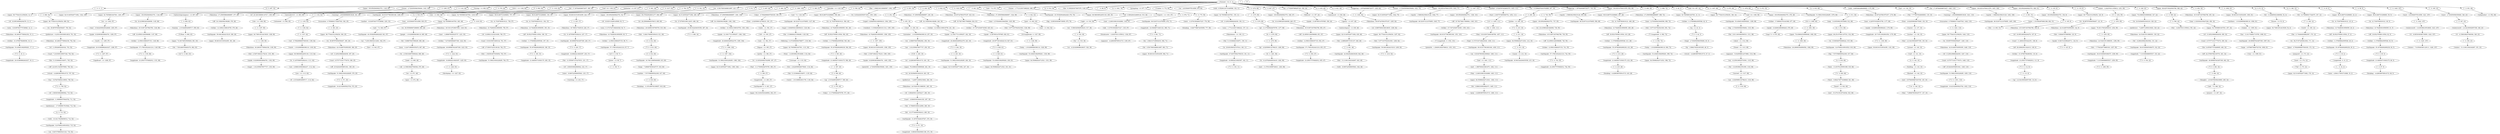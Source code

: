 strict digraph "" {
"('pray', -4.4288398785914715, 1466, 111)";
"('big', -2.7254550566359494, 1310, 98)";
"(',', 0, 11, 1)";
"('today', -1.0102999566398116, 1329, 99)";
"('fukushima', 47.259059864968997, 1381, 104)";
"(',', 0, 1255, 95)";
"('strikes', 11.578098824595546, 563, 40)";
"('quake', 12.106177311859257, 1384, 104)";
"('a', 0, 697, 52)";
"('quake', 13.46790514787685, 358, 24)";
"('";
"('have', 2.0457574905606752, 1454, 111)";
"('japan', 100.85029400823751, 1140, 85)";
"('strikes', 11.578098824595546, 28, 2)";
"('fukushima', 24.532615513888391, 1256, 95)";
"('issues', -2.7254550566359494, 1343, 100)";
"('off', 34.13928394108288, 1382, 104)";
"('of', 1.9454530844960942, 710, 52)";
"('off', 32.495831264596688, 651, 47)";
"('magnitude', 26.484945289522379, 243, 18)";
"('-', 0, 1290, 97)";
"('japan', 82.513455526771892, 247, 18)";
"('japan', 84.550882024712521, 212, 16)";
"('fukushima', 43.762683810956595, 195, 15)";
"(',', 0, 1143, 86)";
"('and', 7.0, 1126, 84)";
"('in', 39.987976594556407, 121, 9)";
"('off', 34.13928394108288, 378, 26)";
"('hits', 1.3925916075393854, 763, 57)";
"('my', -6.2350198525753591, 1315, 98)";
"('strikes', 15.718732549730365, 1350, 101)";
"('magnitude', 23.259377576082912, 744, 55)";
"('pray', -3.2247198959355474, 667, 48)";
"('hits', -7.7764326778865183, 1257, 95)";
"('site', 1.0, 1186, 90)";
"('magnitude', 7.1315390088855537, 1259, 95)";
"('tuesday', -2.515449934959717, 859, 63)";
"('coast', 8.5757731917779374, 1448, 110)";
"('7.3', 0, 271, 19)";
"(',', 0, 1219, 93)";
"('7.3', 0, 1224, 93)";
"('issuing', 1.0, 856, 63)";
"('am', -1.6123599479677737, 259, 19)";
"('hits', -5.4841766065300419, 811, 60)";
"('.', 0, 1443, 110)";
"('quake', 12.106177311859257, 242, 18)";
"('shaken', 1.0, 1095, 81)";
"(',', 0, 225, 17)";
"(',', 0, 1187, 90)";
"('coast', 8.5757731917779374, 368, 25)";
"('japan', 90.663161518534395, 1181, 89)";
"('prepared', 1.0, 173, 12)";
"('7.3', 0, 709, 52)";
"('you', 1.0, 1113, 82)";
"('live', -2.6226599046075849, 1134, 84)";
"('power', 1.0, 99, 7)";
"('3', 0, 1252, 95)";
"('earthquake', 51.569219363228285, 246, 18)";
"('";
"(',', 0, 376, 26)";
"('thoughts', -2.8164799306236983, 465, 32)";
"('japan', 100.85029400823751, 104, 8)";
"('7.3-magnitude', 0, 992, 72)";
"('japan', 92.70058801647501, 1291, 97)";
"('m7.3', 0, 863, 63)";
"('2011', 1.0, 1184, 90)";
"('fukushima', 45.510871837962796, 106, 8)";
"(',', 0, 213, 16)";
"('(', 0, 892, 65)";
"('about', 1.0, 1312, 98)";
"('of', 18.925133260145909, 93, 7)";
"('for', 3.0866100563682473, 1465, 111)";
"('near', 3.2745449433640506, 1325, 99)";
"('!', 0, 1103, 82)";
"('earthquake', 40.353829044842428, 974, 70)";
"('around', 1.0, 140, 10)";
"('magnitude', 29.710513002961854, 1179, 89)";
"('for', 17.397940008672037, 360, 25)";
"('nuclear', 1.0, 138, 10)";
"('japan', 96.775441012356254, 120, 9)";
"('and', 4.0, 1199, 91)";
"('is', -6.1835200693762999, 397, 27)";
"('potential', 1.0, 937, 67)";
"('7.3', 0, 488, 34)";
"('meteorological', 1.0, 638, 46)";
"('quake', 8.0209938038064781, 1400, 105)";
"(';', 0, 911, 66)";
"('7.3', 0, 229, 17)";
"('japan', 90.663161518534395, 224, 17)";
"('off', 30.852378588110504, 410, 28)";
"('earthquake', 51.569219363228285, 1450, 110)";
"('magnitude', 21.646593719363175, 200, 15)";
"('in', 43.419983281826006, 1145, 86)";
"('.', 0, 661, 48)";
"('building', 1.0, 143, 10)";
"('nhk', -3.3378150046037227, 1163, 87)";
"('off', 25.922020558651941, 369, 25)";
"('near', 3.2745449433640506, 990, 72)";
"('5";
"('magnitude', 28.097729146242116, 827, 61)";
"('tsunami', 112, 0, -1)";
"('7.3', 0, 112, 8)";
"('has', -3.1411764801710795, 1096, 81)";
"('earthquake', 66.523073121076095, 979, 71)";
"('coverage', 1.0, 1133, 84)";
"('sight', 1.0, 516, 36)";
"('tokyo', -3.1175099262876795, 571, 40)";
"('...', 0, 32, 2)";
"('earthquake', 55.307682802690238, 198, 15)";
"('japan', 78.438602530890648, 327, 22)";
"('of', 13.265239868262638, 458, 32)";
"('strikes', 14.338521308018759, 241, 18)";
"('.', 0, 1217, 93)";
"('there', -9.8822738774308849, 921, 66)";
"('watch', -1.913389943631755, 1136, 84)";
"(';', 0, 756, 57)";
"('by', -3.9862745201853365, 46, 3)";
"(',', 0, 736, 55)";
"('fukushima', 43.762683810956595, 61, 5)";
"('to', -2.5381049070569244, 668, 48)";
"('7.3', 0, 30, 2)";
"('area', -0.81697003775729948, 14, 1)";
"('earthquake', 60.915377961883166, 1200, 91)";
"('just', -15.270130125744544, 923, 66)";
"('in', 31.407959876382414, 1111, 82)";
"('retweeted', 1.0, 894, 65)";
"('fukushima', 38.518119729937993, 1220, 93)";
"('for', 14.795880017344075, 167, 12)";
"('struck', -4.4288398785914715, 47, 3)";
"('breaking', -11.051499783199057, 819, 60)";
"('sparks', 1.5686362358410126, 955, 69)";
"(',', 0, 192, 15)";
"('an', -9.8473798005431323, 716, 52)";
"('earthquake', 60.915377961883166, 1351, 101)";
"('japan', 100.85029400823751, 648, 47)";
"('7.3', 0, 1386, 104)";
"('quake', 8.0209938038064781, 1294, 97)";
"('off', 30.852378588110504, 562, 40)";
"('in', 36.555969907286809, 664, 48)";
"('an', -7.4391398352312841, 942, 67)";
"('off', 32.495831264596688, 740, 55)";
"('japan', 98.812867510296883, 407, 28)";
"(\"'s\", 0, 920, 66)";
"('and', 0.0, 1308, 98)";
"('hits', 3.68484767889586, 123, 9)";
"(\"'the\", 0, 175, 12)";
"('earthquake', 66.523073121076095, 1405, 106)";
"('.', 0, 363, 25)";
"('now', -4.633940075514599, 939, 67)";
"('been', -13.453781259591089, 919, 66)";
"('in', 39.987976594556407, 365, 25)";
"('fukushima', 49.007247891975197, 1205, 92)";
"('no', -5.5881825849539233, 517, 36)";
"('namie', 1.0, 214, 16)";
"('on', -0.59176003468814997, 223, 17)";
"('japan', 92.70058801647501, 663, 48)";
"(',', 0, 91, 7)";
"('they', 0.61439372640168788, 1457, 111)";
"('japan', 66.214043543246902, 402, 27)";
"('fukushima', 40.266307756944194, 702, 52)";
"('(', 0, 570, 40)";
"('in', 27.975953189112815, 486, 34)";
"('japan', 68.251470041187531, 914, 66)";
"('november', -1.0102999566398116, 257, 19)";
"('with', -10.341176258056514, 714, 52)";
"('.', 0, 807, 60)";
"('";
"('bbc', 1.0, 693, 51)";
"('am', -4.0205999132796233, 1318, 98)";
"(',', 0, 518, 36)";
"('";
"('announced', 1.0, 636, 46)";
"('.', 0, 484, 34)";
"('coast', 8.5757731917779374, 459, 32)";
"('fukushmina', 1.0, 158, 11)";
"('-', 0, 1380, 104)";
"('powerful', -2.7254550566359494, 1401, 105)";
"('with', -8.0067225069055841, 644, 46)";
"('do', 0, 1456, 111)";
"('news', -3.3378150046037227, 776, 58)";
"('strikes', 11.578098824595546, 42, 3)";
"('strikes', 12.958310066307153, 1148, 86)";
"('-', 0, 464, 32)";
"('of', 13.265239868262638, 156, 11)";
"('fukushima', 24.532615513888391, 265, 19)";
"('earthquake', 59.04614624215219, 380, 26)";
"('.', 0, 389, 27)";
"('the', 5.133368463192971, 705, 52)";
"('japan', 94.738014514415639, 54, 4)";
"('strikes', 12.958310066307153, 652, 47)";
"('magnitude', 32.936080716401321, 980, 71)";
"('possible', 1.0, 1125, 84)";
"('strikes', 12.958310066307153, 96, 7)";
"('magnitude', 21.646593719363175, 66, 5)";
"('near', -0.54242509439324849, 1293, 97)";
"('.', 0, 255, 19)";
"('";
"('7.3', 0, 1297, 97)";
"('fukushima', 43.762683810956595, 409, 28)";
"('7.3', 0, 463, 32)";
"('that', -3.1175099262876795, 398, 27)";
"('";
"('reuters', -5.1110613302342607, 351, 23)";
"('";
"('large', -3.6796975660752738, 1098, 81)";
"('mag-7.3', 0, 679, 49)";
"('the', 3.8111491684590533, 1311, 98)";
"('near', 2.3203024339247262, 456, 32)";
"('!', 0, 1106, 82)";
"(',', 0, 558, 40)";
"('flee', 1.0969100130080567, 1392, 105)";
"(')', 0, 568, 40)";
"('magnitude', 20.033809862643437, 1296, 97)";
"('earthquake', 49.699987643497309, 228, 17)";
"('japan', 92.70058801647501, 457, 32)";
"('in', 41.70397993819121, 60, 5)";
"(',', 0, 1083, 80)";
"('a', 0, 918, 66)";
"('the', 5.133368463192971, 1135, 84)";
"('earthquake', 53.438451082959261, 17, 1)";
"('&', 0, 913, 66)";
"('fukushima', 42.014495783950395, 1446, 110)";
"('finished', 1.0, 144, 10)";
"('earthquake', 44.09229248430438, 642, 46)";
"('earthquake', 49.699987643497309, 462, 32)";
"('at', 0.98970004336018835, 1206, 92)";
"('quake', 9.3827216398240711, 124, 9)";
"('japan', 74.363749535009404, 861, 63)";
"('earthquake', 51.569219363228285, 1079, 80)";
"('earthquake', 36.615365605380475, 332, 22)";
"('for', -3.418539921951659, 1316, 98)";
"('we', 1.0, 671, 48)";
"(')', 0, 812, 60)";
"('reutersworld', -2.2144199392957358, 348, 23)";
"('earthquake', 57.176914522421214, 653, 47)";
"(';', 0, 1276, 96)";
"(';', 0, 253, 19)";
"('-', 0, 238, 18)";
"('amp', -3.4185399219516608, 912, 66)";
"('tokyo', -0.70926996097583039, 390, 27)";
"('-', 0, 822, 61)";
"('strikes', 10.19788758288394, 110, 8)";
"('magnitude', 21.646593719363175, 414, 28)";
"('in', 24.543946501843216, 328, 22)";
"('place', -0.70926996097583039, 172, 12)";
"('japan', 98.812867510296883, 59, 5)";
"('japan', 82.513455526771892, 1022, 75)";
"('strikes', 15.718732549730365, 825, 61)";
"('and', -7.0, 466, 32)";
"('independent', 1.0, 952, 68)";
"('japan', 96.775441012356254, 12, 1)";
"('they', -7.4966676038325737, 147, 10)";
"('hit', -7.5814600780483374, 862, 63)";
"(',', 0, 1323, 99)";
"('prefecture', -7.2285712565219402, 264, 19)";
"('japanese', -5.6329598612473966, 1314, 98)";
"('off', 35.782736617569064, 824, 61)";
"('major', 0.49485002168009418, 1128, 84)";
"('japan', 100.85029400823751, 676, 49)";
"('bigaan', 1.0, 395, 27)";
"('earthquake', 34.746133885649499, 815, 60)";
"('of', 16.095186564204276, 107, 8)";
"('.', 0, 211, 16)";
"('magnitude', 11.969890579044762, 711, 52)";
"('of', 20.340106608116727, 1185, 90)";
"('7.3', 0, 1260, 95)";
"('magnitude', 26.484945289522379, 1385, 104)";
"('sparks', 1.5686362358410126, 1044, 77)";
"('they', -2.2483338019162868, 1463, 111)";
"('``', 0, 841, 62)";
"('ap', -2.2144199392957358, 114, 8)";
"('in', 39.987976594556407, 1445, 110)";
"('earthquake', 51.569219363228285, 370, 25)";
"('5";
"('in', 29.691956532747614, 160, 11)";
"('&', 0, 1281, 96)";
"('breaking', -4.4288398785914715, 68, 5)";
"('first', 1.0, 943, 67)";
"('quake', 8.0209938038064781, 1192, 90)";
"('japan', 92.70058801647501, 1218, 93)";
"('m7.3', 0, 98, 7)";
"('and', -7.0, 973, 70)";
"('big', -6.0653038396735859, 975, 70)";
"('from', -1.4185399219516608, 1132, 84)";
"('off', 34.13928394108288, 240, 18)";
"('strikes', 10.19788758288394, 16, 1)";
"('fukushima', 40.266307756944194, 1190, 90)";
"('coast', 11.260618553422351, 108, 8)";
"('7.3', 0, 565, 40)";
"('-', 0, 208, 16)";
"('7.3', 0, 44, 3)";
"('japan', 100.85029400823751, 737, 55)";
"('ap', -2.515449934959717, 569, 40)";
"('off', 25.922020558651941, 1449, 110)";
"('fukushima', 43.762683810956595, 95, 7)";
"('magnitude', 20.033809862643437, 19, 1)";
"('!', 0, 1104, 82)";
"('so', -4.3216299089436037, 520, 36)";
"('magnitude', 18.421026005923704, 372, 25)";
"('just', -11.076310099728431, 1283, 96)";
"('";
"('7.3', 0, 1150, 86)";
"('japan', 84.550882024712521, 996, 72)";
"('issues', -1.7712125471966242, 498, 35)";
"('the', 5.133368463192971, 159, 11)";
"('earth', 1.0, 1295, 97)";
"('7.3', 0, 371, 25)";
"('quake', 14.829632983894443, 1178, 89)";
"('off', 22.635115205679565, 706, 52)";
"('a', 0, 514, 36)";
"('japan', 90.663161518534395, 1093, 81)";
"('new', 1.0, 844, 62)";
"('only', 1.0, 394, 27)";
"('the', 9.1000263473947278, 1160, 87)";
"('atm', 1.0, 662, 48)";
"('a', 0, 713, 52)";
"('japan', 82.513455526771892, 485, 34)";
"('6.9-magnitude', 0, 1327, 99)";
"('``', 0, 88, 6)";
"('strikes', 14.338521308018759, 1383, 104)";
"('japan', 90.663161518534395, 984, 71)";
"('earthquake', 53.438451082959261, 1309, 98)";
"('now', -2.2483338019162868, 1162, 87)";
"('area', 0.13727247168202528, 94, 7)";
"('japan', 82.513455526771892, 176, 12)";
"('.', 0, 1253, 95)";
"('japan', 80.476029028831277, 808, 60)";
"('7.3', 0, 244, 18)";
"('large', -2.7254550566359494, 45, 3)";
"('7.3', 0, 743, 55)";
"('sparks', 1.5686362358410126, 1404, 106)";
"('-', 0, 691, 51)";
"('fukushima', 42.014495783950395, 122, 9)";
"('7.3', 0, 65, 5)";
"('pretty', 1.0, 396, 27)";
"('this', -5.1110613302342607, 643, 46)";
"('in', 43.419983281826006, 738, 55)";
"('near', 4.2287874528033758, 1177, 89)";
"('``', 0, 1275, 96)";
"(';', 0, 1081, 80)";
"('hits', 5.9771037502523363, 1208, 92)";
"('";
"('fukushima', 43.762683810956595, 759, 57)";
"('a', 0, 1041, 76)";
"('prompting', 1.0, 977, 71)";
"('earthquake', 59.04614624215219, 1209, 92)";
"('3-meter', 0, 774, 58)";
"('hits', 2.5387196432176218, 1191, 90)";
"('of', 11.85026652029182, 703, 52)";
"('following', 0.10720996964786877, 1130, 84)";
"('strikes', 7.4374650994607308, 1222, 93)";
"('strikes', 14.338521308018759, 379, 26)";
"('broadcaster', -3.202576311355612, 1164, 87)";
"('no', -4.633940075514599, 879, 64)";
"('earthquake', 51.569219363228285, 764, 57)";
"('with', 0.55294124731449568, 154, 11)";
"('fukushima', 26.280803540894592, 1084, 80)";
"('warnings', 2.9030899869919438, 361, 25)";
"('22nd', 1.0, 256, 19)";
"('the', 6.4555877579268905, 460, 32)";
"('for', 13.494850021680094, 52, 4)";
"('miles', 1.0, 392, 27)";
"(';', 0, 1274, 96)";
"('hope', 0.13727247168202528, 1458, 111)";
"(',', 0, 647, 47)";
"('from', -2.6226599046075849, 136, 10)";
"('more', -2.7254550566359494, 346, 23)";
"('fukushima', 24.532615513888391, 330, 22)";
"('7.3', 0, 828, 61)";
"('eq', 1.0, 43, 3)";
"('!', 0, 590, 42)";
"('7.3', 0, 334, 22)";
"('far', 1.0, 519, 36)";
"('!', 0, 1107, 82)";
"('by', 2.7745097999287163, 356, 24)";
"('for', 5.688670047696208, 666, 48)";
"('fukushima', 43.762683810956595, 26, 2)";
"('preliminary', -3.719569917615642, 712, 52)";
"('in', 31.407959876382414, 227, 17)";
"('hits', 5.9771037502523363, 991, 72)";
"('in', 41.70397993819121, 194, 15)";
"('";
"('a', 0, 635, 46)";
"('more', -4.633940075514599, 1421, 107)";
"('a', 0, 621, 44)";
"('fukushima', 49.007247891975197, 823, 61)";
"('significant', 1.0, 1298, 97)";
"('(', 0, 814, 60)";
"('japanese', -4.4288398785914715, 1165, 87)";
"('earthquake7.3', 0, 401, 27)";
"('triggering', 1.3979400086720377, 1203, 92)";
"('earthquake', 55.307682802690238, 64, 5)";
"('issues', -2.7254550566359494, 1021, 75)";
"('6.9', 0, 1080, 80)";
"('japan', 104.92514700411876, 1043, 77)";
"('japan', 96.775441012356254, 699, 52)";
"('japan', 90.663161518534395, 381, 26)";
"('japan', 96.775441012356254, 1444, 110)";
"('prefecture', -0.22521000306914818, 701, 52)";
"('earthquake', 57.176914522421214, 742, 55)";
"(',', 0, 1347, 101)";
"('braces', 1.0, 53, 4)";
"('hit', -8.2804300823843562, 331, 22)";
"('another', 2.5228787452803374, 1453, 111)";
"('of', 3.3604264324669124, 515, 36)";
"('no', -0.33984878303763688, 207, 16)";
"('triggering', 1.3979400086720377, 735, 55)";
"('area', -1.7712125471966242, 157, 11)";
"('japan', 82.513455526771892, 1389, 104)";
"('";
"('in', 39.987976594556407, 700, 52)";
"('in', 15.963929783669222, 915, 66)";
"('breaking', -3.8267798872635099, 777, 58)";
"('fukushima', 47.259059864968997, 1324, 99)";
"('earthquake', 66.523073121076095, 1127, 84)";
"('magnitude', 21.646593719363175, 566, 40)";
"('off', 30.852378588110504, 27, 2)";
"('in', 41.70397993819121, 758, 57)";
"('earthquake', 66.523073121076095, 956, 69)";
"('followed', 1.0, 357, 24)";
"('quake', 14.829632983894443, 678, 49)";
"('160', 1.0, 393, 27)";
"('japan', 90.663161518534395, 1398, 105)";
"('";
"('fukushima', 28.028991567900793, 810, 60)";
"('hit', -10.377340095392412, 269, 19)";
"('on', -2.6886700476962062, 258, 19)";
"('in', 26.259949845478015, 809, 60)";
"('another', -0.81697003775729948, 1201, 91)";
"('off', 27.565473235138128, 762, 57)";
"('are', -4.0866100563682437, 1112, 82)";
"('by', 1.0843137199002033, 982, 71)";
"('prayers', 1.0, 467, 32)";
"('7.3-magnitude', 0, 1352, 101)";
"('off', 35.782736617569064, 1349, 101)";
"('7.3', 0, 125, 9)";
"('friend', 1.0, 1313, 98)";
"('japan', 92.70058801647501, 155, 11)";
"('prefecture', -7.2285712565219402, 329, 22)";
"('";
"('earthquake', 57.176914522421214, 1149, 86)";
"('in', 41.70397993819121, 25, 2)";
"('earthquake', 57.176914522421214, 97, 7)";
"('japan', 104.92514700411876, 954, 69)";
"('fukushima', 40.266307756944194, 15, 1)";
"('if', -2.515449934959717, 1114, 82)";
"('rt', -4.1568188207949364, 349, 23)";
"('earthquake', 45.961524204035356, 487, 34)";
"('worried', 1.0, 1317, 98)";
"('magnitude', 23.259377576082912, 655, 47)";
"('just', -8.9794000867203749, 145, 10)";
"('hits', 2.5387196432176218, 1399, 105)";
"('powerful', -1.2940912924769616, 1353, 101)";
"('magnitude', 23.259377576082912, 111, 8)";
"('in', 38.271973250921604, 171, 12)";
"('the', 11.744464936862567, 170, 12)";
"('.', 0, 100, 7)";
"('7.3', 0, 813, 60)";
"(',', 0, 406, 28)";
"(',', 0, 641, 46)";
"('had', 1.0, 1461, 111)";
"(\"'ve\", 0, 146, 10)";
"('off', 30.852378588110504, 196, 15)";
"('watching', 1.0, 234, 17)";
"('fukushima', 42.014495783950395, 366, 25)";
"('off', 29.208925911624313, 109, 8)";
"('.magnitude', 0, 31, 2)";
"('post', 1.0, 843, 62)";
"('off', 30.852378588110504, 62, 5)";
"('wall', 1.0, 141, 10)";
"('that', -2.2144199392957358, 139, 10)";
"('just', -1.9897000433601875, 1462, 111)";
"(\"'\", 0, 168, 12)";
"(',', 0, 1397, 105)";
"('!', 0, 1105, 82)";
"('residents', 0.19382002601611314, 1395, 105)";
"('7.3', 0, 163, 11)";
"('struck', -4.4288398785914715, 707, 52)";
"(',', 0, 988, 72)";
"('rt', -6.0653038396735859, 1424, 107)";
"('this', -3.202576311355612, 591, 42)";
"('heard', 1.0, 922, 66)";
"('earthquake', 60.915377961883166, 1459, 111)";
"('reutersworld', -3.4185399219516608, 1423, 107)";
"('earthquake', 53.438451082959261, 995, 72)";
"('all', -4.1568188207949364, 670, 48)";
"('reports', 1.0, 1161, 87)";
"('of', 13.265239868262638, 1447, 110)";
"('guys', 1.0, 672, 48)";
"('.', 0, 40, 3)";
"('coast', -4.8484536164441252, 267, 19)";
"('of', 16.095186564204276, 13, 1)";
"('fukushima', 43.762683810956595, 1396, 105)";
"('and', -7.0, 940, 67)";
"('magnitude', 16.80824214920397, 162, 11)";
"('7.3', 0, 210, 16)";
"('need', 1.0, 669, 48)";
"('fukushima', 47.259059864968997, 239, 18)";
"('urged', 0.49485002168009418, 1394, 105)";
"('fukushima', 47.259059864968997, 377, 26)";
"('a', 0, 938, 67)";
"(',', 0, 1189, 90)";
"('earthquake', 55.307682802690238, 564, 40)";
"('and', 5.0, 187, 14)";
"('a', 0, 1307, 98)";
"('magnitutde', 1.0, 400, 27)";
"('7.3', 0, 1210, 92)";
"('fukushima', 45.510871837962796, 1146, 86)";
"('magnitude', 16.80824214920397, 230, 17)";
"('.', 0, 399, 27)";
"(';', 0, 675, 49)";
"('";
"('7.3', 0, 18, 1)";
"(';', 0, 1078, 80)";
"('japan', 100.85029400823751, 1144, 86)";
"('fukushima', 43.762683810956595, 561, 40)";
"('japan', 96.775441012356254, 364, 25)";
"('";
"('a', 0, 472, 33)";
"('today', -1.0102999566398116, 994, 72)";
"('in', 41.70397993819121, 560, 40)";
"('--', 0, 567, 40)";
"('7.3', 0, 1451, 110)";
"('strikes', 11.578098824595546, 197, 15)";
"('watch', -1.0102999566398116, 1109, 82)";
"('developing', 1.0, 1227, 93)";
"('japan', 96.775441012356254, 188, 14)";
"('the', -6.7666051894122994, 268, 19)";
"('fukushima', 45.510871837962796, 455, 32)";
"('strikes', 12.958310066307153, 741, 55)";
"('northern', -1.0102999566398116, 1094, 81)";
"('evacuation', 0.79588001734407543, 1442, 110)";
"('breaking', -4.4288398785914715, 416, 28)";
"('a', 0, 910, 66)";
"('news', -8.0067225069055841, 233, 17)";
"(',', 0, 1204, 92)";
"(';', 0, 589, 42)";
"('very', 1.0, 1099, 81)";
"('earthquake', 31.007670446187547, 270, 19)";
"('reuters', -7.0195463491129111, 1426, 107)";
"('a', 0, 142, 10)";
"('japan', 98.812867510296883, 757, 57)";
"('coast', 7.2333505109557326, 704, 52)";
"('&', 0, 1278, 96)";
"(',', 0, 978, 71)";
"('people', -1.0102999566398116, 665, 48)";
"('out', -0.70926996097583039, 1108, 82)";
"('gt', -3.1175099262876795, 1277, 96)";
"('of', 13.265239868262638, 367, 25)";
"('with', 3.6655462488490693, 1175, 89)";
"('";
"('earthquake', 49.699987643497309, 1223, 93)";
"('gt', -4.0205999132796233, 1280, 96)";
"('most', 1.0, 174, 12)";
"('another', -7.9737888585522363, 817, 60)";
"('japan', 86.588308522653136, 1110, 82)";
"('quake', 13.46790514787685, 826, 61)";
"('japan', 76.401176032950019, 1254, 95)";
"('last', 1.0, 134, 10)";
"('magnitude', 0.68040358200661188, 272, 19)";
"('major', -1.6123599479677737, 1193, 90)";
"('large', -7.4966676038325737, 816, 60)";
"(',', 0, 858, 63)";
"('warnings', 2.9030899869919438, 1441, 110)";
"('coast', 9.918195872600144, 761, 57)";
"('of', 14.680213216233456, 760, 57)";
"('earthquake', 55.307682802690238, 412, 28)";
"('near', -1.4966676038325737, 1221, 93)";
"('for', 17.397940008672037, 1440, 110)";
"('japan', 104.92514700411876, 1403, 106)";
"('off', 24.278567882165753, 461, 32)";
"('hits', 5.9771037502523363, 1326, 99)";
"('japan', 100.85029400823751, 690, 51)";
"('has', -5.6764706002138503, 708, 52)";
"('newstalk1010', 1.0, 893, 65)";
"('";
"('earthquake', 45.961524204035356, 215, 16)";
"('japan', 100.85029400823751, 92, 7)";
"('magnitude', 7.1315390088855537, 333, 22)";
"('the', -0.15550871574270531, 231, 17)";
"('of', -0.88449361144554217, 266, 19)";
"('japan', 98.812867510296883, 193, 15)";
"('7.3', 0, 413, 28)";
"('japan', 82.513455526771892, 1344, 100)";
"('japan', 78.438602530890648, 1082, 80)";
"(\"n't\", 0, 1455, 111)";
"('earthquake', 40.353829044842428, 941, 67)";
"(';', 0, 103, 8)";
"('japan', 98.812867510296883, 559, 40)";
"('.', 0, 119, 9)";
"('japan', 78.438602530890648, 262, 19)";
"('japan', 86.588308522653136, 499, 35)";
"('";
"('i', 0, 1319, 98)";
"('meteorologicalagency', 1.0, 857, 63)";
"('in', 14.247926440034419, 1282, 96)";
"('magnitude', 23.259377576082912, 1151, 86)";
"('earthquake', 66.523073121076095, 1045, 77)";
"('earthquake', 53.438451082959261, 1330, 99)";
"('hit', -0.59176003468814997, 983, 71)";
"('japan', 92.70058801647501, 41, 3)";
"('meter', -3.202576311355612, 1251, 95)";
"('japan', 100.85029400823751, 1348, 101)";
"(';', 0, 1279, 96)";
"('strikes', 17.098943791441968, 677, 49)";
"('in', 41.70397993819121, 408, 28)";
"('in', 43.419983281826006, 649, 47)";
"('.', 0, 326, 22)";
"('7.3', 0, 981, 71)";
"('earthquake', 36.615365605380475, 1258, 95)";
"('to', 6.8344292593671003, 1393, 105)";
"('earthquake', 32.876902165918523, 715, 52)";
"('the', 2.4889298737251337, 640, 46)";
"('the', 13.066684231596486, 1129, 84)";
"('world', 1.0, 169, 12)";
"('in', 24.543946501843216, 263, 19)";
"('agency', 1.0, 637, 46)";
"('japan', 88.625735020593766, 588, 42)";
"('japan', 82.513455526771892, 639, 46)";
"('ne', 1.0, 1292, 97)";
"('earthquake', 47.830755923766333, 161, 11)";
"('earthquake', 53.438451082959261, 830, 61)";
"('strikes', 11.578098824595546, 63, 5)";
"('magnitude', 16.80824214920397, 1225, 93)";
"('earthquake', 49.699987643497309, 1097, 81)";
"(';', 0, 254, 19)";
"('japan', 92.70058801647501, 1131, 84)";
"('fukushima', 47.259059864968997, 989, 72)";
"('japan', 96.775441012356254, 1207, 92)";
"('.', 0, 454, 32)";
"('7.3', 0, 199, 15)";
"('japan', 98.812867510296883, 24, 2)";
"('fukushima', 45.510871837962796, 650, 47)";
"('news', -4.8941175053710086, 33, 2)";
"('earthquake', 32.876902165918523, 916, 66)";
"('7.3', 0, 1180, 89)";
"('of', 1.9454530844960942, 232, 17)";
"('7.3', 0, 654, 47)";
"('.', 0, 698, 52)";
"('big', -7.9737888585522363, 917, 66)";
"('prelim', 1.0, 209, 16)";
"('strikes', 11.578098824595546, 411, 28)";
"('an', -0.81647993062369828, 1460, 111)";
"('news', 1.3310924976981386, 692, 51)";
"('off', 32.495831264596688, 1147, 86)";
"('-', 0, 1092, 81)";
"('magnitude', 18.421026005923704, 1452, 110)";
"('japan', 84.550882024712521, 1331, 99)";
"('fukushima', 45.510871837962796, 739, 55)";
"(',', 0, 105, 8)";
"('fukushima', 49.007247891975197, 1176, 89)";
"('at', -4.4288398785914715, 261, 19)";
"('the', 7.7778070526608083, 135, 10)";
"('a', 0, 51, 4)";
"('a', 0, 166, 12)";
"('earthquake', 51.569219363228285, 1388, 104)";
"('from', -2.0205999132796233, 391, 27)";
"('evacuation', 0.79588001734407543, 362, 25)";
"(',', 0, 23, 2)";
"('japan', 94.738014514415639, 1188, 90)";
"('reactor', 1.0, 137, 10)";
"('fukushima', 36.7699317029318, 226, 17)";
"('";
"('japan', 84.550882024712521, 831, 61)";
"(',', 0, 58, 5)";
"('earthquake', 55.307682802690238, 29, 2)";
"('japan', 84.550882024712521, 1464, 111)";
"('big', -2.7254550566359494, 1310, 98)" -> "('the', 3.8111491684590533, 1311, 98)";
"(',', 0, 11, 1)" -> "('japan', 96.775441012356254, 12, 1)";
"('today', -1.0102999566398116, 1329, 99)" -> "('earthquake', 53.438451082959261, 1330, 99)";
"('fukushima', 47.259059864968997, 1381, 104)" -> "('off', 34.13928394108288, 1382, 104)";
"(',', 0, 1255, 95)" -> "('fukushima', 24.532615513888391, 1256, 95)";
"('strikes', 11.578098824595546, 563, 40)" -> "('earthquake', 55.307682802690238, 564, 40)";
"('quake', 12.106177311859257, 1384, 104)" -> "('magnitude', 26.484945289522379, 1385, 104)";
"('a', 0, 697, 52)" -> "('.', 0, 698, 52)";
"(':', 0, 1420, 107)" -> "('more', -4.633940075514599, 1421, 107)";
"('have', 2.0457574905606752, 1454, 111)" -> "(\"n't\", 0, 1455, 111)";
"('strikes', 11.578098824595546, 28, 2)" -> "('earthquake', 55.307682802690238, 29, 2)";
"('fukushima', 24.532615513888391, 1256, 95)" -> "('hits', -7.7764326778865183, 1257, 95)";
"('issues', -2.7254550566359494, 1343, 100)" -> "('japan', 82.513455526771892, 1344, 100)";
"('off', 34.13928394108288, 1382, 104)" -> "('strikes', 14.338521308018759, 1383, 104)";
"('of', 1.9454530844960942, 710, 52)" -> "('magnitude', 11.969890579044762, 711, 52)";
"('off', 32.495831264596688, 651, 47)" -> "('strikes', 12.958310066307153, 652, 47)";
"('magnitude', 26.484945289522379, 243, 18)" -> "('7.3', 0, 244, 18)";
"('-', 0, 1290, 97)" -> "('japan', 92.70058801647501, 1291, 97)";
"('japan', 84.550882024712521, 212, 16)" -> "(',', 0, 213, 16)";
"('fukushima', 43.762683810956595, 195, 15)" -> "('off', 30.852378588110504, 196, 15)";
"(',', 0, 1143, 86)" -> "('japan', 100.85029400823751, 1144, 86)";
"('and', 7.0, 1126, 84)" -> "('earthquake', 66.523073121076095, 1127, 84)";
"('in', 39.987976594556407, 121, 9)" -> "('fukushima', 42.014495783950395, 122, 9)";
"('off', 34.13928394108288, 378, 26)" -> "('strikes', 14.338521308018759, 379, 26)";
"('hits', 1.3925916075393854, 763, 57)" -> "('earthquake', 51.569219363228285, 764, 57)";
"('my', -6.2350198525753591, 1315, 98)" -> "('for', -3.418539921951659, 1316, 98)";
"('strikes', 15.718732549730365, 1350, 101)" -> "('earthquake', 60.915377961883166, 1351, 101)";
"('pray', -3.2247198959355474, 667, 48)" -> "('to', -2.5381049070569244, 668, 48)";
"('hits', -7.7764326778865183, 1257, 95)" -> "('earthquake', 36.615365605380475, 1258, 95)";
"('site', 1.0, 1186, 90)" -> "(',', 0, 1187, 90)";
"('magnitude', 7.1315390088855537, 1259, 95)" -> "('7.3', 0, 1260, 95)";
"('tuesday', -2.515449934959717, 859, 63)" -> "('5:56am', 0, 860, 63)";
"('coast', 8.5757731917779374, 1448, 110)" -> "('off', 25.922020558651941, 1449, 110)";
"('7.3', 0, 271, 19)" -> "('magnitude', 0.68040358200661188, 272, 19)";
"(',', 0, 1219, 93)" -> "('fukushima', 38.518119729937993, 1220, 93)";
"('7.3', 0, 1224, 93)" -> "('magnitude', 16.80824214920397, 1225, 93)";
"('issuing', 1.0, 856, 63)" -> "('meteorologicalagency', 1.0, 857, 63)";
"('am', -1.6123599479677737, 259, 19)" -> "('5:50', 0, 260, 19)";
"('hits', -5.4841766065300419, 811, 60)" -> "(')', 0, 812, 60)";
"('.', 0, 1443, 110)" -> "('japan', 96.775441012356254, 1444, 110)";
"('quake', 12.106177311859257, 242, 18)" -> "('magnitude', 26.484945289522379, 243, 18)";
"('shaken', 1.0, 1095, 81)" -> "('has', -3.1411764801710795, 1096, 81)";
"(',', 0, 225, 17)" -> "('fukushima', 36.7699317029318, 226, 17)";
"(',', 0, 1187, 90)" -> "('japan', 94.738014514415639, 1188, 90)";
"('coast', 8.5757731917779374, 368, 25)" -> "('off', 25.922020558651941, 369, 25)";
"('prepared', 1.0, 173, 12)" -> "('most', 1.0, 174, 12)";
"('7.3', 0, 709, 52)" -> "('of', 1.9454530844960942, 710, 52)";
"('you', 1.0, 1113, 82)" -> "('if', -2.515449934959717, 1114, 82)";
"('live', -2.6226599046075849, 1134, 84)" -> "('the', 5.133368463192971, 1135, 84)";
"('power', 1.0, 99, 7)" -> "('.', 0, 100, 7)";
"('3', 0, 1252, 95)" -> "('.', 0, 1253, 95)";
"('earthquake', 51.569219363228285, 246, 18)" -> "('japan', 82.513455526771892, 247, 18)";
"(':', 0, 345, 23)" -> "('more', -2.7254550566359494, 346, 23)";
"(',', 0, 376, 26)" -> "('fukushima', 47.259059864968997, 377, 26)";
"('thoughts', -2.8164799306236983, 465, 32)" -> "('and', -7.0, 466, 32)";
"('japan', 100.85029400823751, 104, 8)" -> "(',', 0, 105, 8)";
"('7.3-magnitude', 0, 992, 72)" -> "(':', 0, 993, 72)";
"('japan', 92.70058801647501, 1291, 97)" -> "('ne', 1.0, 1292, 97)";
"('2011', 1.0, 1184, 90)" -> "('of', 20.340106608116727, 1185, 90)";
"('fukushima', 45.510871837962796, 106, 8)" -> "('of', 16.095186564204276, 107, 8)";
"(',', 0, 213, 16)" -> "('namie', 1.0, 214, 16)";
"('(', 0, 892, 65)" -> "('newstalk1010', 1.0, 893, 65)";
"('about', 1.0, 1312, 98)" -> "('friend', 1.0, 1313, 98)";
"('of', 18.925133260145909, 93, 7)" -> "('area', 0.13727247168202528, 94, 7)";
"('for', 3.0866100563682473, 1465, 111)" -> "('pray', -4.4288398785914715, 1466, 111)";
"('near', 3.2745449433640506, 1325, 99)" -> "('hits', 5.9771037502523363, 1326, 99)";
"('!', 0, 1103, 82)" -> "('!', 0, 1104, 82)";
"('earthquake', 40.353829044842428, 974, 70)" -> "('big', -6.0653038396735859, 975, 70)";
"('around', 1.0, 140, 10)" -> "('wall', 1.0, 141, 10)";
"('magnitude', 29.710513002961854, 1179, 89)" -> "('7.3', 0, 1180, 89)";
"('for', 17.397940008672037, 360, 25)" -> "('warnings', 2.9030899869919438, 361, 25)";
"('nuclear', 1.0, 138, 10)" -> "('that', -2.2144199392957358, 139, 10)";
"('japan', 96.775441012356254, 120, 9)" -> "('in', 39.987976594556407, 121, 9)";
"('and', 4.0, 1199, 91)" -> "('earthquake', 60.915377961883166, 1200, 91)";
"('is', -6.1835200693762999, 397, 27)" -> "('that', -3.1175099262876795, 398, 27)";
"('potential', 1.0, 937, 67)" -> "('a', 0, 938, 67)";
"('meteorological', 1.0, 638, 46)" -> "('japan', 82.513455526771892, 639, 46)";
"('quake', 8.0209938038064781, 1400, 105)" -> "('powerful', -2.7254550566359494, 1401, 105)";
"(';', 0, 911, 66)" -> "('amp', -3.4185399219516608, 912, 66)";
"('7.3', 0, 229, 17)" -> "('magnitude', 16.80824214920397, 230, 17)";
"('japan', 90.663161518534395, 224, 17)" -> "(',', 0, 225, 17)";
"('off', 30.852378588110504, 410, 28)" -> "('strikes', 11.578098824595546, 411, 28)";
"('earthquake', 51.569219363228285, 1450, 110)" -> "('7.3', 0, 1451, 110)";
"('in', 43.419983281826006, 1145, 86)" -> "('fukushima', 45.510871837962796, 1146, 86)";
"('.', 0, 661, 48)" -> "('atm', 1.0, 662, 48)";
"('building', 1.0, 143, 10)" -> "('finished', 1.0, 144, 10)";
"('nhk', -3.3378150046037227, 1163, 87)" -> "('broadcaster', -3.202576311355612, 1164, 87)";
"('off', 25.922020558651941, 369, 25)" -> "('earthquake', 51.569219363228285, 370, 25)";
"('near', 3.2745449433640506, 990, 72)" -> "('hits', 5.9771037502523363, 991, 72)";
"('5:50', 0, 260, 19)" -> "('at', -4.4288398785914715, 261, 19)";
"('magnitude', 28.097729146242116, 827, 61)" -> "('7.3', 0, 828, 61)";
"('tsunami', 112, 0, -1)" -> "('``', 0, 88, 6)";
"('tsunami', 112, 0, -1)" -> "(',', 0, 11, 1)";
"('tsunami', 112, 0, -1)" -> "('japan', 100.85029400823751, 690, 51)";
"('tsunami', 112, 0, -1)" -> "('prompting', 1.0, 977, 71)";
"('tsunami', 112, 0, -1)" -> "(';', 0, 103, 8)";
"('tsunami', 112, 0, -1)" -> "(';', 0, 253, 19)";
"('tsunami', 112, 0, -1)" -> "('-', 0, 238, 18)";
"('tsunami', 112, 0, -1)" -> "('a', 0, 1307, 98)";
"('tsunami', 112, 0, -1)" -> "(',', 0, 1347, 101)";
"('tsunami', 112, 0, -1)" -> "('a', 0, 697, 52)";
"('tsunami', 112, 0, -1)" -> "('.', 0, 807, 60)";
"('tsunami', 112, 0, -1)" -> "('-', 0, 1380, 104)";
"('tsunami', 112, 0, -1)" -> "('(', 0, 892, 65)";
"('tsunami', 112, 0, -1)" -> "('.', 0, 661, 48)";
"('tsunami', 112, 0, -1)" -> "(';', 0, 1078, 80)";
"('tsunami', 112, 0, -1)" -> "('issues', -2.7254550566359494, 1343, 100)";
"('tsunami', 112, 0, -1)" -> "(',', 0, 406, 28)";
"('tsunami', 112, 0, -1)" -> "('.', 0, 484, 34)";
"('tsunami', 112, 0, -1)" -> "('a', 0, 472, 33)";
"('tsunami', 112, 0, -1)" -> "('3-meter', 0, 774, 58)";
"('tsunami', 112, 0, -1)" -> "('meter', -3.202576311355612, 1251, 95)";
"('tsunami', 112, 0, -1)" -> "('!', 0, 1103, 82)";
"('tsunami', 112, 0, -1)" -> "('flee', 1.0969100130080567, 1392, 105)";
"('tsunami', 112, 0, -1)" -> "(',', 0, 1143, 86)";
"('tsunami', 112, 0, -1)" -> "('a', 0, 514, 36)";
"('tsunami', 112, 0, -1)" -> "('.', 0, 326, 22)";
"('tsunami', 112, 0, -1)" -> "('no', -4.633940075514599, 879, 64)";
"('tsunami', 112, 0, -1)" -> "('with', 0.55294124731449568, 154, 11)";
"('tsunami', 112, 0, -1)" -> "(':', 0, 1420, 107)";
"('tsunami', 112, 0, -1)" -> "('.', 0, 389, 27)";
"('tsunami', 112, 0, -1)" -> "('and', 5.0, 187, 14)";
"('tsunami', 112, 0, -1)" -> "('.', 0, 1217, 93)";
"('tsunami', 112, 0, -1)" -> "('no', -0.33984878303763688, 207, 16)";
"('tsunami', 112, 0, -1)" -> "('a', 0, 621, 44)";
"('tsunami', 112, 0, -1)" -> "('a', 0, 1041, 76)";
"('tsunami', 112, 0, -1)" -> "('by', 2.7745097999287163, 356, 24)";
"('tsunami', 112, 0, -1)" -> "('japan', 104.92514700411876, 954, 69)";
"('tsunami', 112, 0, -1)" -> "(';', 0, 756, 57)";
"('tsunami', 112, 0, -1)" -> "(',', 0, 647, 47)";
"('tsunami', 112, 0, -1)" -> "('``', 0, 841, 62)";
"('tsunami', 112, 0, -1)" -> "(';', 0, 1274, 96)";
"('tsunami', 112, 0, -1)" -> "('issuing', 1.0, 856, 63)";
"('tsunami', 112, 0, -1)" -> "('triggering', 1.3979400086720377, 1203, 92)";
"('tsunami', 112, 0, -1)" -> "('.', 0, 454, 32)";
"('tsunami', 112, 0, -1)" -> "('possible', 1.0, 1125, 84)";
"('tsunami', 112, 0, -1)" -> "('-', 0, 1092, 81)";
"('tsunami', 112, 0, -1)" -> "('a', 0, 910, 66)";
"('tsunami', 112, 0, -1)" -> "('with', 3.6655462488490693, 1175, 89)";
"('tsunami', 112, 0, -1)" -> "(':', 0, 951, 68)";
"('tsunami', 112, 0, -1)" -> "('a', 0, 635, 46)";
"('tsunami', 112, 0, -1)" -> "('and', -7.0, 973, 70)";
"('tsunami', 112, 0, -1)" -> "('japan', 88.625735020593766, 588, 42)";
"('tsunami', 112, 0, -1)" -> "(',', 0, 192, 15)";
"('tsunami', 112, 0, -1)" -> "('japan', 104.92514700411876, 1403, 106)";
"('tsunami', 112, 0, -1)" -> "('for', 17.397940008672037, 1440, 110)";
"('tsunami', 112, 0, -1)" -> "('.', 0, 40, 3)";
"('tsunami', 112, 0, -1)" -> "('japan', 104.92514700411876, 1043, 77)";
"('tsunami', 112, 0, -1)" -> "('-', 0, 822, 61)";
"('tsunami', 112, 0, -1)" -> "('last', 1.0, 134, 10)";
"('tsunami', 112, 0, -1)" -> "(':', 0, 345, 23)";
"('tsunami', 112, 0, -1)" -> "(',', 0, 376, 26)";
"('tsunami', 112, 0, -1)" -> "('japan', 100.85029400823751, 1140, 85)";
"('tsunami', 112, 0, -1)" -> "('issues', -2.7254550566359494, 1021, 75)";
"('tsunami', 112, 0, -1)" -> "('the', 9.1000263473947278, 1160, 87)";
"('tsunami', 112, 0, -1)" -> "(',', 0, 91, 7)";
"('tsunami', 112, 0, -1)" -> "(',', 0, 988, 72)";
"('tsunami', 112, 0, -1)" -> "('triggering', 1.3979400086720377, 735, 55)";
"('tsunami', 112, 0, -1)" -> "('2011', 1.0, 1184, 90)";
"('tsunami', 112, 0, -1)" -> "('-', 0, 1290, 97)";
"('tsunami', 112, 0, -1)" -> "('a', 0, 51, 4)";
"('tsunami', 112, 0, -1)" -> "('a', 0, 166, 12)";
"('tsunami', 112, 0, -1)" -> "('another', 2.5228787452803374, 1453, 111)";
"('tsunami', 112, 0, -1)" -> "('issues', -1.7712125471966242, 498, 35)";
"('tsunami', 112, 0, -1)" -> "(',', 0, 1323, 99)";
"('tsunami', 112, 0, -1)" -> "(';', 0, 675, 49)";
"('tsunami', 112, 0, -1)" -> "(',', 0, 23, 2)";
"('tsunami', 112, 0, -1)" -> "('.', 0, 119, 9)";
"('tsunami', 112, 0, -1)" -> "('on', -0.59176003468814997, 223, 17)";
"('tsunami', 112, 0, -1)" -> "('for', 17.397940008672037, 360, 25)";
"('tsunami', 112, 0, -1)" -> "(',', 0, 558, 40)";
"('tsunami', 112, 0, -1)" -> "('and', 4.0, 1199, 91)";
"('tsunami', 112, 0, -1)" -> "(',', 0, 58, 5)";
"('tsunami', 112, 0, -1)" -> "('potential', 1.0, 937, 67)";
"('7.3', 0, 112, 8)" -> "(':', 0, 113, 8)";
"('has', -3.1411764801710795, 1096, 81)" -> "('earthquake', 49.699987643497309, 1097, 81)";
"('earthquake', 66.523073121076095, 979, 71)" -> "('magnitude', 32.936080716401321, 980, 71)";
"('coverage', 1.0, 1133, 84)" -> "('live', -2.6226599046075849, 1134, 84)";
"('sight', 1.0, 516, 36)" -> "('no', -5.5881825849539233, 517, 36)";
"('...', 0, 32, 2)" -> "('news', -4.8941175053710086, 33, 2)";
"('earthquake', 55.307682802690238, 198, 15)" -> "('7.3', 0, 199, 15)";
"('japan', 78.438602530890648, 327, 22)" -> "('in', 24.543946501843216, 328, 22)";
"('of', 13.265239868262638, 458, 32)" -> "('coast', 8.5757731917779374, 459, 32)";
"('strikes', 14.338521308018759, 241, 18)" -> "('quake', 12.106177311859257, 242, 18)";
"('.', 0, 1217, 93)" -> "('japan', 92.70058801647501, 1218, 93)";
"('there', -9.8822738774308849, 921, 66)" -> "('heard', 1.0, 922, 66)";
"(';', 0, 756, 57)" -> "('japan', 98.812867510296883, 757, 57)";
"('by', -3.9862745201853365, 46, 3)" -> "('struck', -4.4288398785914715, 47, 3)";
"(',', 0, 736, 55)" -> "('japan', 100.85029400823751, 737, 55)";
"('fukushima', 43.762683810956595, 61, 5)" -> "('off', 30.852378588110504, 62, 5)";
"('to', -2.5381049070569244, 668, 48)" -> "('need', 1.0, 669, 48)";
"('7.3', 0, 30, 2)" -> "('.magnitude', 0, 31, 2)";
"('area', -0.81697003775729948, 14, 1)" -> "('fukushima', 40.266307756944194, 15, 1)";
"('earthquake', 60.915377961883166, 1200, 91)" -> "('another', -0.81697003775729948, 1201, 91)";
"('in', 31.407959876382414, 1111, 82)" -> "('are', -4.0866100563682437, 1112, 82)";
"('fukushima', 38.518119729937993, 1220, 93)" -> "('near', -1.4966676038325737, 1221, 93)";
"('for', 14.795880017344075, 167, 12)" -> "(\"'\", 0, 168, 12)";
"('sparks', 1.5686362358410126, 955, 69)" -> "('earthquake', 66.523073121076095, 956, 69)";
"(',', 0, 192, 15)" -> "('japan', 98.812867510296883, 193, 15)";
"('earthquake', 60.915377961883166, 1351, 101)" -> "('7.3-magnitude', 0, 1352, 101)";
"('japan', 100.85029400823751, 648, 47)" -> "('in', 43.419983281826006, 649, 47)";
"('7.3', 0, 1386, 104)" -> "(':', 0, 1387, 104)";
"('quake', 8.0209938038064781, 1294, 97)" -> "('earth', 1.0, 1295, 97)";
"('off', 30.852378588110504, 562, 40)" -> "('strikes', 11.578098824595546, 563, 40)";
"('in', 36.555969907286809, 664, 48)" -> "('people', -1.0102999566398116, 665, 48)";
"('an', -7.4391398352312841, 942, 67)" -> "('first', 1.0, 943, 67)";
"('off', 32.495831264596688, 740, 55)" -> "('strikes', 12.958310066307153, 741, 55)";
"('japan', 98.812867510296883, 407, 28)" -> "('in', 41.70397993819121, 408, 28)";
"(\"'s\", 0, 920, 66)" -> "('there', -9.8822738774308849, 921, 66)";
"('and', 0.0, 1308, 98)" -> "('earthquake', 53.438451082959261, 1309, 98)";
"('hits', 3.68484767889586, 123, 9)" -> "('quake', 9.3827216398240711, 124, 9)";
"(\"'the\", 0, 175, 12)" -> "('japan', 82.513455526771892, 176, 12)";
"('.', 0, 363, 25)" -> "('japan', 96.775441012356254, 364, 25)";
"('now', -4.633940075514599, 939, 67)" -> "('and', -7.0, 940, 67)";
"('been', -13.453781259591089, 919, 66)" -> "(\"'s\", 0, 920, 66)";
"('in', 39.987976594556407, 365, 25)" -> "('fukushima', 42.014495783950395, 366, 25)";
"('fukushima', 49.007247891975197, 1205, 92)" -> "('at', 0.98970004336018835, 1206, 92)";
"('no', -5.5881825849539233, 517, 36)" -> "(',', 0, 518, 36)";
"('namie', 1.0, 214, 16)" -> "('earthquake', 45.961524204035356, 215, 16)";
"('on', -0.59176003468814997, 223, 17)" -> "('japan', 90.663161518534395, 224, 17)";
"('japan', 92.70058801647501, 663, 48)" -> "('in', 36.555969907286809, 664, 48)";
"(',', 0, 91, 7)" -> "('japan', 100.85029400823751, 92, 7)";
"('they', 0.61439372640168788, 1457, 111)" -> "('hope', 0.13727247168202528, 1458, 111)";
"('fukushima', 40.266307756944194, 702, 52)" -> "('of', 11.85026652029182, 703, 52)";
"('(', 0, 570, 40)" -> "('tokyo', -3.1175099262876795, 571, 40)";
"('in', 27.975953189112815, 486, 34)" -> "('earthquake', 45.961524204035356, 487, 34)";
"('japan', 68.251470041187531, 914, 66)" -> "('in', 15.963929783669222, 915, 66)";
"('november', -1.0102999566398116, 257, 19)" -> "('on', -2.6886700476962062, 258, 19)";
"('with', -10.341176258056514, 714, 52)" -> "('earthquake', 32.876902165918523, 715, 52)";
"('.', 0, 807, 60)" -> "('japan', 80.476029028831277, 808, 60)";
"(':', 0, 829, 61)" -> "('earthquake', 53.438451082959261, 830, 61)";
"('am', -4.0205999132796233, 1318, 98)" -> "('i', 0, 1319, 98)";
"(',', 0, 518, 36)" -> "('far', 1.0, 519, 36)";
"(':', 0, 842, 62)" -> "('post', 1.0, 843, 62)";
"('announced', 1.0, 636, 46)" -> "('agency', 1.0, 637, 46)";
"('.', 0, 484, 34)" -> "('japan', 82.513455526771892, 485, 34)";
"('coast', 8.5757731917779374, 459, 32)" -> "('the', 6.4555877579268905, 460, 32)";
"('fukushmina', 1.0, 158, 11)" -> "('the', 5.133368463192971, 159, 11)";
"('-', 0, 1380, 104)" -> "('fukushima', 47.259059864968997, 1381, 104)";
"('do', 0, 1456, 111)" -> "('they', 0.61439372640168788, 1457, 111)";
"('news', -3.3378150046037227, 776, 58)" -> "('breaking', -3.8267798872635099, 777, 58)";
"('strikes', 11.578098824595546, 42, 3)" -> "('eq', 1.0, 43, 3)";
"('strikes', 12.958310066307153, 1148, 86)" -> "('earthquake', 57.176914522421214, 1149, 86)";
"('-', 0, 464, 32)" -> "('thoughts', -2.8164799306236983, 465, 32)";
"('of', 13.265239868262638, 156, 11)" -> "('area', -1.7712125471966242, 157, 11)";
"('fukushima', 24.532615513888391, 265, 19)" -> "('of', -0.88449361144554217, 266, 19)";
"('earthquake', 59.04614624215219, 380, 26)" -> "('japan', 90.663161518534395, 381, 26)";
"('.', 0, 389, 27)" -> "('tokyo', -0.70926996097583039, 390, 27)";
"('the', 5.133368463192971, 705, 52)" -> "('off', 22.635115205679565, 706, 52)";
"('strikes', 12.958310066307153, 652, 47)" -> "('earthquake', 57.176914522421214, 653, 47)";
"('magnitude', 32.936080716401321, 980, 71)" -> "('7.3', 0, 981, 71)";
"('possible', 1.0, 1125, 84)" -> "('and', 7.0, 1126, 84)";
"('strikes', 12.958310066307153, 96, 7)" -> "('earthquake', 57.176914522421214, 97, 7)";
"('magnitude', 21.646593719363175, 66, 5)" -> "(':', 0, 67, 5)";
"('near', -0.54242509439324849, 1293, 97)" -> "('quake', 8.0209938038064781, 1294, 97)";
"('.', 0, 255, 19)" -> "('22nd', 1.0, 256, 19)";
"(':', 0, 245, 18)" -> "('earthquake', 51.569219363228285, 246, 18)";
"('7.3', 0, 1297, 97)" -> "('significant', 1.0, 1298, 97)";
"('fukushima', 43.762683810956595, 409, 28)" -> "('off', 30.852378588110504, 410, 28)";
"('7.3', 0, 463, 32)" -> "('-', 0, 464, 32)";
"('that', -3.1175099262876795, 398, 27)" -> "('.', 0, 399, 27)";
"(':', 0, 818, 60)" -> "('breaking', -11.051499783199057, 819, 60)";
"(':', 0, 1328, 99)" -> "('today', -1.0102999566398116, 1329, 99)";
"('large', -3.6796975660752738, 1098, 81)" -> "('very', 1.0, 1099, 81)";
"('the', 3.8111491684590533, 1311, 98)" -> "('about', 1.0, 1312, 98)";
"('near', 2.3203024339247262, 456, 32)" -> "('japan', 92.70058801647501, 457, 32)";
"('!', 0, 1106, 82)" -> "('!', 0, 1107, 82)";
"(',', 0, 558, 40)" -> "('japan', 98.812867510296883, 559, 40)";
"('flee', 1.0969100130080567, 1392, 105)" -> "('to', 6.8344292593671003, 1393, 105)";
"(')', 0, 568, 40)" -> "('ap', -2.515449934959717, 569, 40)";
"('magnitude', 20.033809862643437, 1296, 97)" -> "('7.3', 0, 1297, 97)";
"('earthquake', 49.699987643497309, 228, 17)" -> "('7.3', 0, 229, 17)";
"('japan', 92.70058801647501, 457, 32)" -> "('of', 13.265239868262638, 458, 32)";
"('in', 41.70397993819121, 60, 5)" -> "('fukushima', 43.762683810956595, 61, 5)";
"(',', 0, 1083, 80)" -> "('fukushima', 26.280803540894592, 1084, 80)";
"('a', 0, 918, 66)" -> "('been', -13.453781259591089, 919, 66)";
"('the', 5.133368463192971, 1135, 84)" -> "('watch', -1.913389943631755, 1136, 84)";
"('earthquake', 53.438451082959261, 17, 1)" -> "('7.3', 0, 18, 1)";
"('&', 0, 913, 66)" -> "('japan', 68.251470041187531, 914, 66)";
"('fukushima', 42.014495783950395, 1446, 110)" -> "('of', 13.265239868262638, 1447, 110)";
"('finished', 1.0, 144, 10)" -> "('just', -8.9794000867203749, 145, 10)";
"('earthquake', 44.09229248430438, 642, 46)" -> "('this', -5.1110613302342607, 643, 46)";
"('earthquake', 49.699987643497309, 462, 32)" -> "('7.3', 0, 463, 32)";
"('at', 0.98970004336018835, 1206, 92)" -> "('japan', 96.775441012356254, 1207, 92)";
"('quake', 9.3827216398240711, 124, 9)" -> "('7.3', 0, 125, 9)";
"('japan', 74.363749535009404, 861, 63)" -> "('hit', -7.5814600780483374, 862, 63)";
"('earthquake', 51.569219363228285, 1079, 80)" -> "('6.9', 0, 1080, 80)";
"('earthquake', 36.615365605380475, 332, 22)" -> "('magnitude', 7.1315390088855537, 333, 22)";
"('for', -3.418539921951659, 1316, 98)" -> "('worried', 1.0, 1317, 98)";
"('we', 1.0, 671, 48)" -> "('guys', 1.0, 672, 48)";
"(')', 0, 812, 60)" -> "('7.3', 0, 813, 60)";
"('reutersworld', -2.2144199392957358, 348, 23)" -> "('rt', -4.1568188207949364, 349, 23)";
"('earthquake', 57.176914522421214, 653, 47)" -> "('7.3', 0, 654, 47)";
"(';', 0, 1276, 96)" -> "('gt', -3.1175099262876795, 1277, 96)";
"(';', 0, 253, 19)" -> "(';', 0, 254, 19)";
"('-', 0, 238, 18)" -> "('fukushima', 47.259059864968997, 239, 18)";
"('amp', -3.4185399219516608, 912, 66)" -> "('&', 0, 913, 66)";
"('tokyo', -0.70926996097583039, 390, 27)" -> "('from', -2.0205999132796233, 391, 27)";
"('-', 0, 822, 61)" -> "('fukushima', 49.007247891975197, 823, 61)";
"('strikes', 10.19788758288394, 110, 8)" -> "('magnitude', 23.259377576082912, 111, 8)";
"('magnitude', 21.646593719363175, 414, 28)" -> "(':', 0, 415, 28)";
"('in', 24.543946501843216, 328, 22)" -> "('prefecture', -7.2285712565219402, 329, 22)";
"('place', -0.70926996097583039, 172, 12)" -> "('prepared', 1.0, 173, 12)";
"('japan', 98.812867510296883, 59, 5)" -> "('in', 41.70397993819121, 60, 5)";
"('strikes', 15.718732549730365, 825, 61)" -> "('quake', 13.46790514787685, 826, 61)";
"('and', -7.0, 466, 32)" -> "('prayers', 1.0, 467, 32)";
"('japan', 96.775441012356254, 12, 1)" -> "('of', 16.095186564204276, 13, 1)";
"('hit', -7.5814600780483374, 862, 63)" -> "('m7.3', 0, 863, 63)";
"(',', 0, 1323, 99)" -> "('fukushima', 47.259059864968997, 1324, 99)";
"('prefecture', -7.2285712565219402, 264, 19)" -> "('fukushima', 24.532615513888391, 265, 19)";
"('japanese', -5.6329598612473966, 1314, 98)" -> "('my', -6.2350198525753591, 1315, 98)";
"('off', 35.782736617569064, 824, 61)" -> "('strikes', 15.718732549730365, 825, 61)";
"('major', 0.49485002168009418, 1128, 84)" -> "('the', 13.066684231596486, 1129, 84)";
"('japan', 100.85029400823751, 676, 49)" -> "('strikes', 17.098943791441968, 677, 49)";
"('bigaan', 1.0, 395, 27)" -> "('pretty', 1.0, 396, 27)";
"('earthquake', 34.746133885649499, 815, 60)" -> "('large', -7.4966676038325737, 816, 60)";
"('of', 16.095186564204276, 107, 8)" -> "('coast', 11.260618553422351, 108, 8)";
"('.', 0, 211, 16)" -> "('japan', 84.550882024712521, 212, 16)";
"('magnitude', 11.969890579044762, 711, 52)" -> "('preliminary', -3.719569917615642, 712, 52)";
"('of', 20.340106608116727, 1185, 90)" -> "('site', 1.0, 1186, 90)";
"('magnitude', 26.484945289522379, 1385, 104)" -> "('7.3', 0, 1386, 104)";
"('sparks', 1.5686362358410126, 1044, 77)" -> "('earthquake', 66.523073121076095, 1045, 77)";
"('they', -2.2483338019162868, 1463, 111)" -> "('japan', 84.550882024712521, 1464, 111)";
"('``', 0, 841, 62)" -> "(':', 0, 842, 62)";
"('in', 39.987976594556407, 1445, 110)" -> "('fukushima', 42.014495783950395, 1446, 110)";
"('earthquake', 51.569219363228285, 370, 25)" -> "('7.3', 0, 371, 25)";
"('5:56am', 0, 860, 63)" -> "('japan', 74.363749535009404, 861, 63)";
"('in', 29.691956532747614, 160, 11)" -> "('earthquake', 47.830755923766333, 161, 11)";
"('&', 0, 1281, 96)" -> "('in', 14.247926440034419, 1282, 96)";
"('quake', 8.0209938038064781, 1192, 90)" -> "('major', -1.6123599479677737, 1193, 90)";
"('japan', 92.70058801647501, 1218, 93)" -> "(',', 0, 1219, 93)";
"('m7.3', 0, 98, 7)" -> "('power', 1.0, 99, 7)";
"('and', -7.0, 973, 70)" -> "('earthquake', 40.353829044842428, 974, 70)";
"('from', -1.4185399219516608, 1132, 84)" -> "('coverage', 1.0, 1133, 84)";
"('off', 34.13928394108288, 240, 18)" -> "('strikes', 14.338521308018759, 241, 18)";
"('strikes', 10.19788758288394, 16, 1)" -> "('earthquake', 53.438451082959261, 17, 1)";
"('fukushima', 40.266307756944194, 1190, 90)" -> "('hits', 2.5387196432176218, 1191, 90)";
"('coast', 11.260618553422351, 108, 8)" -> "('off', 29.208925911624313, 109, 8)";
"('7.3', 0, 565, 40)" -> "('magnitude', 21.646593719363175, 566, 40)";
"('-', 0, 208, 16)" -> "('prelim', 1.0, 209, 16)";
"('7.3', 0, 44, 3)" -> "('large', -2.7254550566359494, 45, 3)";
"('japan', 100.85029400823751, 737, 55)" -> "('in', 43.419983281826006, 738, 55)";
"('ap', -2.515449934959717, 569, 40)" -> "('(', 0, 570, 40)";
"('off', 25.922020558651941, 1449, 110)" -> "('earthquake', 51.569219363228285, 1450, 110)";
"('fukushima', 43.762683810956595, 95, 7)" -> "('strikes', 12.958310066307153, 96, 7)";
"('!', 0, 1104, 82)" -> "('!', 0, 1105, 82)";
"(':', 0, 1387, 104)" -> "('earthquake', 51.569219363228285, 1388, 104)";
"('7.3', 0, 1150, 86)" -> "('magnitude', 23.259377576082912, 1151, 86)";
"('issues', -1.7712125471966242, 498, 35)" -> "('japan', 86.588308522653136, 499, 35)";
"('the', 5.133368463192971, 159, 11)" -> "('in', 29.691956532747614, 160, 11)";
"('earth', 1.0, 1295, 97)" -> "('magnitude', 20.033809862643437, 1296, 97)";
"('7.3', 0, 371, 25)" -> "('magnitude', 18.421026005923704, 372, 25)";
"('quake', 14.829632983894443, 1178, 89)" -> "('magnitude', 29.710513002961854, 1179, 89)";
"('off', 22.635115205679565, 706, 52)" -> "('struck', -4.4288398785914715, 707, 52)";
"('a', 0, 514, 36)" -> "('of', 3.3604264324669124, 515, 36)";
"('japan', 90.663161518534395, 1093, 81)" -> "('northern', -1.0102999566398116, 1094, 81)";
"('only', 1.0, 394, 27)" -> "('bigaan', 1.0, 395, 27)";
"('the', 9.1000263473947278, 1160, 87)" -> "('reports', 1.0, 1161, 87)";
"('atm', 1.0, 662, 48)" -> "('japan', 92.70058801647501, 663, 48)";
"('a', 0, 713, 52)" -> "('with', -10.341176258056514, 714, 52)";
"('japan', 82.513455526771892, 485, 34)" -> "('in', 27.975953189112815, 486, 34)";
"('6.9-magnitude', 0, 1327, 99)" -> "(':', 0, 1328, 99)";
"('strikes', 14.338521308018759, 1383, 104)" -> "('quake', 12.106177311859257, 1384, 104)";
"('earthquake', 53.438451082959261, 1309, 98)" -> "('big', -2.7254550566359494, 1310, 98)";
"('now', -2.2483338019162868, 1162, 87)" -> "('nhk', -3.3378150046037227, 1163, 87)";
"('area', 0.13727247168202528, 94, 7)" -> "('fukushima', 43.762683810956595, 95, 7)";
"('.', 0, 1253, 95)" -> "('japan', 76.401176032950019, 1254, 95)";
"('japan', 80.476029028831277, 808, 60)" -> "('in', 26.259949845478015, 809, 60)";
"('7.3', 0, 244, 18)" -> "(':', 0, 245, 18)";
"('large', -2.7254550566359494, 45, 3)" -> "('by', -3.9862745201853365, 46, 3)";
"('7.3', 0, 743, 55)" -> "('magnitude', 23.259377576082912, 744, 55)";
"('sparks', 1.5686362358410126, 1404, 106)" -> "('earthquake', 66.523073121076095, 1405, 106)";
"('-', 0, 691, 51)" -> "('news', 1.3310924976981386, 692, 51)";
"('fukushima', 42.014495783950395, 122, 9)" -> "('hits', 3.68484767889586, 123, 9)";
"('7.3', 0, 65, 5)" -> "('magnitude', 21.646593719363175, 66, 5)";
"('pretty', 1.0, 396, 27)" -> "('is', -6.1835200693762999, 397, 27)";
"('this', -5.1110613302342607, 643, 46)" -> "('with', -8.0067225069055841, 644, 46)";
"('in', 43.419983281826006, 738, 55)" -> "('fukushima', 45.510871837962796, 739, 55)";
"('near', 4.2287874528033758, 1177, 89)" -> "('quake', 14.829632983894443, 1178, 89)";
"('``', 0, 1275, 96)" -> "(';', 0, 1276, 96)";
"(';', 0, 1081, 80)" -> "('japan', 78.438602530890648, 1082, 80)";
"('hits', 5.9771037502523363, 1208, 92)" -> "('earthquake', 59.04614624215219, 1209, 92)";
"(':', 0, 415, 28)" -> "('breaking', -4.4288398785914715, 416, 28)";
"('fukushima', 43.762683810956595, 759, 57)" -> "('of', 14.680213216233456, 760, 57)";
"('prompting', 1.0, 977, 71)" -> "(',', 0, 978, 71)";
"('earthquake', 59.04614624215219, 1209, 92)" -> "('7.3', 0, 1210, 92)";
"('3-meter', 0, 774, 58)" -> "(':', 0, 775, 58)";
"('hits', 2.5387196432176218, 1191, 90)" -> "('quake', 8.0209938038064781, 1192, 90)";
"('of', 11.85026652029182, 703, 52)" -> "('coast', 7.2333505109557326, 704, 52)";
"('following', 0.10720996964786877, 1130, 84)" -> "('japan', 92.70058801647501, 1131, 84)";
"('strikes', 7.4374650994607308, 1222, 93)" -> "('earthquake', 49.699987643497309, 1223, 93)";
"('strikes', 14.338521308018759, 379, 26)" -> "('earthquake', 59.04614624215219, 380, 26)";
"('broadcaster', -3.202576311355612, 1164, 87)" -> "('japanese', -4.4288398785914715, 1165, 87)";
"('with', 0.55294124731449568, 154, 11)" -> "('japan', 92.70058801647501, 155, 11)";
"('warnings', 2.9030899869919438, 361, 25)" -> "('evacuation', 0.79588001734407543, 362, 25)";
"('22nd', 1.0, 256, 19)" -> "('november', -1.0102999566398116, 257, 19)";
"('the', 6.4555877579268905, 460, 32)" -> "('off', 24.278567882165753, 461, 32)";
"('for', 13.494850021680094, 52, 4)" -> "('braces', 1.0, 53, 4)";
"('miles', 1.0, 392, 27)" -> "('160', 1.0, 393, 27)";
"(';', 0, 1274, 96)" -> "('``', 0, 1275, 96)";
"('hope', 0.13727247168202528, 1458, 111)" -> "('earthquake', 60.915377961883166, 1459, 111)";
"(',', 0, 647, 47)" -> "('japan', 100.85029400823751, 648, 47)";
"('from', -2.6226599046075849, 136, 10)" -> "('reactor', 1.0, 137, 10)";
"('more', -2.7254550566359494, 346, 23)" -> "(':', 0, 347, 23)";
"('fukushima', 24.532615513888391, 330, 22)" -> "('hit', -8.2804300823843562, 331, 22)";
"('7.3', 0, 828, 61)" -> "(':', 0, 829, 61)";
"('eq', 1.0, 43, 3)" -> "('7.3', 0, 44, 3)";
"('!', 0, 590, 42)" -> "('this', -3.202576311355612, 591, 42)";
"('far', 1.0, 519, 36)" -> "('so', -4.3216299089436037, 520, 36)";
"('!', 0, 1107, 82)" -> "('out', -0.70926996097583039, 1108, 82)";
"('by', 2.7745097999287163, 356, 24)" -> "('followed', 1.0, 357, 24)";
"('for', 5.688670047696208, 666, 48)" -> "('pray', -3.2247198959355474, 667, 48)";
"('fukushima', 43.762683810956595, 26, 2)" -> "('off', 30.852378588110504, 27, 2)";
"('preliminary', -3.719569917615642, 712, 52)" -> "('a', 0, 713, 52)";
"('in', 31.407959876382414, 227, 17)" -> "('earthquake', 49.699987643497309, 228, 17)";
"('hits', 5.9771037502523363, 991, 72)" -> "('7.3-magnitude', 0, 992, 72)";
"('in', 41.70397993819121, 194, 15)" -> "('fukushima', 43.762683810956595, 195, 15)";
"(':', 0, 1425, 107)" -> "('reuters', -7.0195463491129111, 1426, 107)";
"('a', 0, 635, 46)" -> "('announced', 1.0, 636, 46)";
"('more', -4.633940075514599, 1421, 107)" -> "(':', 0, 1422, 107)";
"('fukushima', 49.007247891975197, 823, 61)" -> "('off', 35.782736617569064, 824, 61)";
"('(', 0, 814, 60)" -> "('earthquake', 34.746133885649499, 815, 60)";
"('earthquake7.3', 0, 401, 27)" -> "('japan', 66.214043543246902, 402, 27)";
"('triggering', 1.3979400086720377, 1203, 92)" -> "(',', 0, 1204, 92)";
"('earthquake', 55.307682802690238, 64, 5)" -> "('7.3', 0, 65, 5)";
"('issues', -2.7254550566359494, 1021, 75)" -> "('japan', 82.513455526771892, 1022, 75)";
"('6.9', 0, 1080, 80)" -> "(';', 0, 1081, 80)";
"('japan', 104.92514700411876, 1043, 77)" -> "('sparks', 1.5686362358410126, 1044, 77)";
"('japan', 96.775441012356254, 699, 52)" -> "('in', 39.987976594556407, 700, 52)";
"('japan', 96.775441012356254, 1444, 110)" -> "('in', 39.987976594556407, 1445, 110)";
"('prefecture', -0.22521000306914818, 701, 52)" -> "('fukushima', 40.266307756944194, 702, 52)";
"('earthquake', 57.176914522421214, 742, 55)" -> "('7.3', 0, 743, 55)";
"(',', 0, 1347, 101)" -> "('japan', 100.85029400823751, 1348, 101)";
"('braces', 1.0, 53, 4)" -> "('japan', 94.738014514415639, 54, 4)";
"('hit', -8.2804300823843562, 331, 22)" -> "('earthquake', 36.615365605380475, 332, 22)";
"('another', 2.5228787452803374, 1453, 111)" -> "('have', 2.0457574905606752, 1454, 111)";
"('of', 3.3604264324669124, 515, 36)" -> "('sight', 1.0, 516, 36)";
"('no', -0.33984878303763688, 207, 16)" -> "('-', 0, 208, 16)";
"('triggering', 1.3979400086720377, 735, 55)" -> "(',', 0, 736, 55)";
"('area', -1.7712125471966242, 157, 11)" -> "('fukushmina', 1.0, 158, 11)";
"(':', 0, 67, 5)" -> "('breaking', -4.4288398785914715, 68, 5)";
"('in', 39.987976594556407, 700, 52)" -> "('prefecture', -0.22521000306914818, 701, 52)";
"('in', 15.963929783669222, 915, 66)" -> "('earthquake', 32.876902165918523, 916, 66)";
"('fukushima', 47.259059864968997, 1324, 99)" -> "('near', 3.2745449433640506, 1325, 99)";
"('earthquake', 66.523073121076095, 1127, 84)" -> "('major', 0.49485002168009418, 1128, 84)";
"('magnitude', 21.646593719363175, 566, 40)" -> "('--', 0, 567, 40)";
"('off', 30.852378588110504, 27, 2)" -> "('strikes', 11.578098824595546, 28, 2)";
"('in', 41.70397993819121, 758, 57)" -> "('fukushima', 43.762683810956595, 759, 57)";
"('followed', 1.0, 357, 24)" -> "('quake', 13.46790514787685, 358, 24)";
"('quake', 14.829632983894443, 678, 49)" -> "('mag-7.3', 0, 679, 49)";
"('160', 1.0, 393, 27)" -> "('only', 1.0, 394, 27)";
"('japan', 90.663161518534395, 1398, 105)" -> "('hits', 2.5387196432176218, 1399, 105)";
"(':', 0, 347, 23)" -> "('reutersworld', -2.2144199392957358, 348, 23)";
"('fukushima', 28.028991567900793, 810, 60)" -> "('hits', -5.4841766065300419, 811, 60)";
"('hit', -10.377340095392412, 269, 19)" -> "('earthquake', 31.007670446187547, 270, 19)";
"('on', -2.6886700476962062, 258, 19)" -> "('am', -1.6123599479677737, 259, 19)";
"('in', 26.259949845478015, 809, 60)" -> "('fukushima', 28.028991567900793, 810, 60)";
"('off', 27.565473235138128, 762, 57)" -> "('hits', 1.3925916075393854, 763, 57)";
"('are', -4.0866100563682437, 1112, 82)" -> "('you', 1.0, 1113, 82)";
"('by', 1.0843137199002033, 982, 71)" -> "('hit', -0.59176003468814997, 983, 71)";
"('7.3-magnitude', 0, 1352, 101)" -> "('powerful', -1.2940912924769616, 1353, 101)";
"('off', 35.782736617569064, 1349, 101)" -> "('strikes', 15.718732549730365, 1350, 101)";
"('friend', 1.0, 1313, 98)" -> "('japanese', -5.6329598612473966, 1314, 98)";
"('japan', 92.70058801647501, 155, 11)" -> "('of', 13.265239868262638, 156, 11)";
"('prefecture', -7.2285712565219402, 329, 22)" -> "('fukushima', 24.532615513888391, 330, 22)";
"(':', 0, 1226, 93)" -> "('developing', 1.0, 1227, 93)";
"('earthquake', 57.176914522421214, 1149, 86)" -> "('7.3', 0, 1150, 86)";
"('in', 41.70397993819121, 25, 2)" -> "('fukushima', 43.762683810956595, 26, 2)";
"('earthquake', 57.176914522421214, 97, 7)" -> "('m7.3', 0, 98, 7)";
"('japan', 104.92514700411876, 954, 69)" -> "('sparks', 1.5686362358410126, 955, 69)";
"('fukushima', 40.266307756944194, 15, 1)" -> "('strikes', 10.19788758288394, 16, 1)";
"('rt', -4.1568188207949364, 349, 23)" -> "(':', 0, 350, 23)";
"('earthquake', 45.961524204035356, 487, 34)" -> "('7.3', 0, 488, 34)";
"('worried', 1.0, 1317, 98)" -> "('am', -4.0205999132796233, 1318, 98)";
"('just', -8.9794000867203749, 145, 10)" -> "(\"'ve\", 0, 146, 10)";
"('hits', 2.5387196432176218, 1399, 105)" -> "('quake', 8.0209938038064781, 1400, 105)";
"('magnitude', 23.259377576082912, 111, 8)" -> "('7.3', 0, 112, 8)";
"('in', 38.271973250921604, 171, 12)" -> "('place', -0.70926996097583039, 172, 12)";
"('the', 11.744464936862567, 170, 12)" -> "('in', 38.271973250921604, 171, 12)";
"('7.3', 0, 813, 60)" -> "('(', 0, 814, 60)";
"(',', 0, 406, 28)" -> "('japan', 98.812867510296883, 407, 28)";
"(',', 0, 641, 46)" -> "('earthquake', 44.09229248430438, 642, 46)";
"('had', 1.0, 1461, 111)" -> "('just', -1.9897000433601875, 1462, 111)";
"(\"'ve\", 0, 146, 10)" -> "('they', -7.4966676038325737, 147, 10)";
"('off', 30.852378588110504, 196, 15)" -> "('strikes', 11.578098824595546, 197, 15)";
"('fukushima', 42.014495783950395, 366, 25)" -> "('of', 13.265239868262638, 367, 25)";
"('off', 29.208925911624313, 109, 8)" -> "('strikes', 10.19788758288394, 110, 8)";
"('.magnitude', 0, 31, 2)" -> "('...', 0, 32, 2)";
"('post', 1.0, 843, 62)" -> "('new', 1.0, 844, 62)";
"('off', 30.852378588110504, 62, 5)" -> "('strikes', 11.578098824595546, 63, 5)";
"('wall', 1.0, 141, 10)" -> "('a', 0, 142, 10)";
"('that', -2.2144199392957358, 139, 10)" -> "('around', 1.0, 140, 10)";
"('just', -1.9897000433601875, 1462, 111)" -> "('they', -2.2483338019162868, 1463, 111)";
"(\"'\", 0, 168, 12)" -> "('world', 1.0, 169, 12)";
"(',', 0, 1397, 105)" -> "('japan', 90.663161518534395, 1398, 105)";
"('!', 0, 1105, 82)" -> "('!', 0, 1106, 82)";
"('residents', 0.19382002601611314, 1395, 105)" -> "('fukushima', 43.762683810956595, 1396, 105)";
"('struck', -4.4288398785914715, 707, 52)" -> "('has', -5.6764706002138503, 708, 52)";
"(',', 0, 988, 72)" -> "('fukushima', 47.259059864968997, 989, 72)";
"('rt', -6.0653038396735859, 1424, 107)" -> "(':', 0, 1425, 107)";
"('heard', 1.0, 922, 66)" -> "('just', -15.270130125744544, 923, 66)";
"('earthquake', 60.915377961883166, 1459, 111)" -> "('an', -0.81647993062369828, 1460, 111)";
"('reutersworld', -3.4185399219516608, 1423, 107)" -> "('rt', -6.0653038396735859, 1424, 107)";
"('earthquake', 53.438451082959261, 995, 72)" -> "('japan', 84.550882024712521, 996, 72)";
"('all', -4.1568188207949364, 670, 48)" -> "('we', 1.0, 671, 48)";
"('reports', 1.0, 1161, 87)" -> "('now', -2.2483338019162868, 1162, 87)";
"('of', 13.265239868262638, 1447, 110)" -> "('coast', 8.5757731917779374, 1448, 110)";
"('.', 0, 40, 3)" -> "('japan', 92.70058801647501, 41, 3)";
"('coast', -4.8484536164441252, 267, 19)" -> "('the', -6.7666051894122994, 268, 19)";
"('of', 16.095186564204276, 13, 1)" -> "('area', -0.81697003775729948, 14, 1)";
"('fukushima', 43.762683810956595, 1396, 105)" -> "(',', 0, 1397, 105)";
"('and', -7.0, 940, 67)" -> "('earthquake', 40.353829044842428, 941, 67)";
"('magnitude', 16.80824214920397, 162, 11)" -> "('7.3', 0, 163, 11)";
"('7.3', 0, 210, 16)" -> "('.', 0, 211, 16)";
"('need', 1.0, 669, 48)" -> "('all', -4.1568188207949364, 670, 48)";
"('fukushima', 47.259059864968997, 239, 18)" -> "('off', 34.13928394108288, 240, 18)";
"('urged', 0.49485002168009418, 1394, 105)" -> "('residents', 0.19382002601611314, 1395, 105)";
"('fukushima', 47.259059864968997, 377, 26)" -> "('off', 34.13928394108288, 378, 26)";
"('a', 0, 938, 67)" -> "('now', -4.633940075514599, 939, 67)";
"(',', 0, 1189, 90)" -> "('fukushima', 40.266307756944194, 1190, 90)";
"('earthquake', 55.307682802690238, 564, 40)" -> "('7.3', 0, 565, 40)";
"('and', 5.0, 187, 14)" -> "('japan', 96.775441012356254, 188, 14)";
"('a', 0, 1307, 98)" -> "('and', 0.0, 1308, 98)";
"('magnitutde', 1.0, 400, 27)" -> "('earthquake7.3', 0, 401, 27)";
"('fukushima', 45.510871837962796, 1146, 86)" -> "('off', 32.495831264596688, 1147, 86)";
"('magnitude', 16.80824214920397, 230, 17)" -> "('the', -0.15550871574270531, 231, 17)";
"('.', 0, 399, 27)" -> "('magnitutde', 1.0, 400, 27)";
"(';', 0, 675, 49)" -> "('japan', 100.85029400823751, 676, 49)";
"(':', 0, 1422, 107)" -> "('reutersworld', -3.4185399219516608, 1423, 107)";
"('7.3', 0, 18, 1)" -> "('magnitude', 20.033809862643437, 19, 1)";
"(';', 0, 1078, 80)" -> "('earthquake', 51.569219363228285, 1079, 80)";
"('japan', 100.85029400823751, 1144, 86)" -> "('in', 43.419983281826006, 1145, 86)";
"('fukushima', 43.762683810956595, 561, 40)" -> "('off', 30.852378588110504, 562, 40)";
"('japan', 96.775441012356254, 364, 25)" -> "('in', 39.987976594556407, 365, 25)";
"(':', 0, 350, 23)" -> "('reuters', -5.1110613302342607, 351, 23)";
"('today', -1.0102999566398116, 994, 72)" -> "('earthquake', 53.438451082959261, 995, 72)";
"('in', 41.70397993819121, 560, 40)" -> "('fukushima', 43.762683810956595, 561, 40)";
"('--', 0, 567, 40)" -> "(')', 0, 568, 40)";
"('7.3', 0, 1451, 110)" -> "('magnitude', 18.421026005923704, 1452, 110)";
"('strikes', 11.578098824595546, 197, 15)" -> "('earthquake', 55.307682802690238, 198, 15)";
"('watch', -1.0102999566398116, 1109, 82)" -> "('japan', 86.588308522653136, 1110, 82)";
"('the', -6.7666051894122994, 268, 19)" -> "('hit', -10.377340095392412, 269, 19)";
"('fukushima', 45.510871837962796, 455, 32)" -> "('near', 2.3203024339247262, 456, 32)";
"('strikes', 12.958310066307153, 741, 55)" -> "('earthquake', 57.176914522421214, 742, 55)";
"('northern', -1.0102999566398116, 1094, 81)" -> "('shaken', 1.0, 1095, 81)";
"('evacuation', 0.79588001734407543, 1442, 110)" -> "('.', 0, 1443, 110)";
"('a', 0, 910, 66)" -> "(';', 0, 911, 66)";
"('news', -8.0067225069055841, 233, 17)" -> "('watching', 1.0, 234, 17)";
"(',', 0, 1204, 92)" -> "('fukushima', 49.007247891975197, 1205, 92)";
"(';', 0, 589, 42)" -> "('!', 0, 590, 42)";
"('earthquake', 31.007670446187547, 270, 19)" -> "('7.3', 0, 271, 19)";
"('a', 0, 142, 10)" -> "('building', 1.0, 143, 10)";
"('japan', 98.812867510296883, 757, 57)" -> "('in', 41.70397993819121, 758, 57)";
"('coast', 7.2333505109557326, 704, 52)" -> "('the', 5.133368463192971, 705, 52)";
"('&', 0, 1278, 96)" -> "(';', 0, 1279, 96)";
"(',', 0, 978, 71)" -> "('earthquake', 66.523073121076095, 979, 71)";
"('people', -1.0102999566398116, 665, 48)" -> "('for', 5.688670047696208, 666, 48)";
"('out', -0.70926996097583039, 1108, 82)" -> "('watch', -1.0102999566398116, 1109, 82)";
"('gt', -3.1175099262876795, 1277, 96)" -> "('&', 0, 1278, 96)";
"('of', 13.265239868262638, 367, 25)" -> "('coast', 8.5757731917779374, 368, 25)";
"('with', 3.6655462488490693, 1175, 89)" -> "('fukushima', 49.007247891975197, 1176, 89)";
"(':', 0, 951, 68)" -> "('independent', 1.0, 952, 68)";
"('earthquake', 49.699987643497309, 1223, 93)" -> "('7.3', 0, 1224, 93)";
"('gt', -4.0205999132796233, 1280, 96)" -> "('&', 0, 1281, 96)";
"('most', 1.0, 174, 12)" -> "(\"'the\", 0, 175, 12)";
"('another', -7.9737888585522363, 817, 60)" -> "(':', 0, 818, 60)";
"('japan', 86.588308522653136, 1110, 82)" -> "('in', 31.407959876382414, 1111, 82)";
"('quake', 13.46790514787685, 826, 61)" -> "('magnitude', 28.097729146242116, 827, 61)";
"('japan', 76.401176032950019, 1254, 95)" -> "(',', 0, 1255, 95)";
"('last', 1.0, 134, 10)" -> "('the', 7.7778070526608083, 135, 10)";
"('large', -7.4966676038325737, 816, 60)" -> "('another', -7.9737888585522363, 817, 60)";
"(',', 0, 858, 63)" -> "('tuesday', -2.515449934959717, 859, 63)";
"('warnings', 2.9030899869919438, 1441, 110)" -> "('evacuation', 0.79588001734407543, 1442, 110)";
"('coast', 9.918195872600144, 761, 57)" -> "('off', 27.565473235138128, 762, 57)";
"('of', 14.680213216233456, 760, 57)" -> "('coast', 9.918195872600144, 761, 57)";
"('earthquake', 55.307682802690238, 412, 28)" -> "('7.3', 0, 413, 28)";
"('near', -1.4966676038325737, 1221, 93)" -> "('strikes', 7.4374650994607308, 1222, 93)";
"('for', 17.397940008672037, 1440, 110)" -> "('warnings', 2.9030899869919438, 1441, 110)";
"('japan', 104.92514700411876, 1403, 106)" -> "('sparks', 1.5686362358410126, 1404, 106)";
"('off', 24.278567882165753, 461, 32)" -> "('earthquake', 49.699987643497309, 462, 32)";
"('hits', 5.9771037502523363, 1326, 99)" -> "('6.9-magnitude', 0, 1327, 99)";
"('japan', 100.85029400823751, 690, 51)" -> "('-', 0, 691, 51)";
"('has', -5.6764706002138503, 708, 52)" -> "('7.3', 0, 709, 52)";
"('newstalk1010', 1.0, 893, 65)" -> "('retweeted', 1.0, 894, 65)";
"(':', 0, 993, 72)" -> "('today', -1.0102999566398116, 994, 72)";
"('japan', 100.85029400823751, 92, 7)" -> "('of', 18.925133260145909, 93, 7)";
"('magnitude', 7.1315390088855537, 333, 22)" -> "('7.3', 0, 334, 22)";
"('the', -0.15550871574270531, 231, 17)" -> "('of', 1.9454530844960942, 232, 17)";
"('of', -0.88449361144554217, 266, 19)" -> "('coast', -4.8484536164441252, 267, 19)";
"('japan', 98.812867510296883, 193, 15)" -> "('in', 41.70397993819121, 194, 15)";
"('7.3', 0, 413, 28)" -> "('magnitude', 21.646593719363175, 414, 28)";
"('japan', 78.438602530890648, 1082, 80)" -> "(',', 0, 1083, 80)";
"(\"n't\", 0, 1455, 111)" -> "('do', 0, 1456, 111)";
"('earthquake', 40.353829044842428, 941, 67)" -> "('an', -7.4391398352312841, 942, 67)";
"(';', 0, 103, 8)" -> "('japan', 100.85029400823751, 104, 8)";
"('japan', 98.812867510296883, 559, 40)" -> "('in', 41.70397993819121, 560, 40)";
"('.', 0, 119, 9)" -> "('japan', 96.775441012356254, 120, 9)";
"('japan', 78.438602530890648, 262, 19)" -> "('in', 24.543946501843216, 263, 19)";
"(':', 0, 775, 58)" -> "('news', -3.3378150046037227, 776, 58)";
"('meteorologicalagency', 1.0, 857, 63)" -> "(',', 0, 858, 63)";
"('in', 14.247926440034419, 1282, 96)" -> "('just', -11.076310099728431, 1283, 96)";
"('earthquake', 53.438451082959261, 1330, 99)" -> "('japan', 84.550882024712521, 1331, 99)";
"('hit', -0.59176003468814997, 983, 71)" -> "('japan', 90.663161518534395, 984, 71)";
"('japan', 92.70058801647501, 41, 3)" -> "('strikes', 11.578098824595546, 42, 3)";
"('meter', -3.202576311355612, 1251, 95)" -> "('3', 0, 1252, 95)";
"('japan', 100.85029400823751, 1348, 101)" -> "('off', 35.782736617569064, 1349, 101)";
"(';', 0, 1279, 96)" -> "('gt', -4.0205999132796233, 1280, 96)";
"('strikes', 17.098943791441968, 677, 49)" -> "('quake', 14.829632983894443, 678, 49)";
"('in', 41.70397993819121, 408, 28)" -> "('fukushima', 43.762683810956595, 409, 28)";
"('in', 43.419983281826006, 649, 47)" -> "('fukushima', 45.510871837962796, 650, 47)";
"('.', 0, 326, 22)" -> "('japan', 78.438602530890648, 327, 22)";
"('7.3', 0, 981, 71)" -> "('by', 1.0843137199002033, 982, 71)";
"('earthquake', 36.615365605380475, 1258, 95)" -> "('magnitude', 7.1315390088855537, 1259, 95)";
"('to', 6.8344292593671003, 1393, 105)" -> "('urged', 0.49485002168009418, 1394, 105)";
"('earthquake', 32.876902165918523, 715, 52)" -> "('an', -9.8473798005431323, 716, 52)";
"('the', 2.4889298737251337, 640, 46)" -> "(',', 0, 641, 46)";
"('the', 13.066684231596486, 1129, 84)" -> "('following', 0.10720996964786877, 1130, 84)";
"('world', 1.0, 169, 12)" -> "('the', 11.744464936862567, 170, 12)";
"('in', 24.543946501843216, 263, 19)" -> "('prefecture', -7.2285712565219402, 264, 19)";
"('agency', 1.0, 637, 46)" -> "('meteorological', 1.0, 638, 46)";
"('japan', 88.625735020593766, 588, 42)" -> "(';', 0, 589, 42)";
"('japan', 82.513455526771892, 639, 46)" -> "('the', 2.4889298737251337, 640, 46)";
"('ne', 1.0, 1292, 97)" -> "('near', -0.54242509439324849, 1293, 97)";
"('earthquake', 47.830755923766333, 161, 11)" -> "('magnitude', 16.80824214920397, 162, 11)";
"('earthquake', 53.438451082959261, 830, 61)" -> "('japan', 84.550882024712521, 831, 61)";
"('strikes', 11.578098824595546, 63, 5)" -> "('earthquake', 55.307682802690238, 64, 5)";
"('magnitude', 16.80824214920397, 1225, 93)" -> "(':', 0, 1226, 93)";
"('earthquake', 49.699987643497309, 1097, 81)" -> "('large', -3.6796975660752738, 1098, 81)";
"(';', 0, 254, 19)" -> "('.', 0, 255, 19)";
"('japan', 92.70058801647501, 1131, 84)" -> "('from', -1.4185399219516608, 1132, 84)";
"('fukushima', 47.259059864968997, 989, 72)" -> "('near', 3.2745449433640506, 990, 72)";
"('japan', 96.775441012356254, 1207, 92)" -> "('hits', 5.9771037502523363, 1208, 92)";
"('.', 0, 454, 32)" -> "('fukushima', 45.510871837962796, 455, 32)";
"('7.3', 0, 199, 15)" -> "('magnitude', 21.646593719363175, 200, 15)";
"('japan', 98.812867510296883, 24, 2)" -> "('in', 41.70397993819121, 25, 2)";
"('fukushima', 45.510871837962796, 650, 47)" -> "('off', 32.495831264596688, 651, 47)";
"('earthquake', 32.876902165918523, 916, 66)" -> "('big', -7.9737888585522363, 917, 66)";
"('7.3', 0, 1180, 89)" -> "('japan', 90.663161518534395, 1181, 89)";
"('of', 1.9454530844960942, 232, 17)" -> "('news', -8.0067225069055841, 233, 17)";
"('7.3', 0, 654, 47)" -> "('magnitude', 23.259377576082912, 655, 47)";
"('.', 0, 698, 52)" -> "('japan', 96.775441012356254, 699, 52)";
"('big', -7.9737888585522363, 917, 66)" -> "('a', 0, 918, 66)";
"('prelim', 1.0, 209, 16)" -> "('7.3', 0, 210, 16)";
"('strikes', 11.578098824595546, 411, 28)" -> "('earthquake', 55.307682802690238, 412, 28)";
"('an', -0.81647993062369828, 1460, 111)" -> "('had', 1.0, 1461, 111)";
"('news', 1.3310924976981386, 692, 51)" -> "('bbc', 1.0, 693, 51)";
"('off', 32.495831264596688, 1147, 86)" -> "('strikes', 12.958310066307153, 1148, 86)";
"('-', 0, 1092, 81)" -> "('japan', 90.663161518534395, 1093, 81)";
"('fukushima', 45.510871837962796, 739, 55)" -> "('off', 32.495831264596688, 740, 55)";
"(',', 0, 105, 8)" -> "('fukushima', 45.510871837962796, 106, 8)";
"('fukushima', 49.007247891975197, 1176, 89)" -> "('near', 4.2287874528033758, 1177, 89)";
"('at', -4.4288398785914715, 261, 19)" -> "('japan', 78.438602530890648, 262, 19)";
"('the', 7.7778070526608083, 135, 10)" -> "('from', -2.6226599046075849, 136, 10)";
"('a', 0, 51, 4)" -> "('for', 13.494850021680094, 52, 4)";
"('a', 0, 166, 12)" -> "('for', 14.795880017344075, 167, 12)";
"('earthquake', 51.569219363228285, 1388, 104)" -> "('japan', 82.513455526771892, 1389, 104)";
"('from', -2.0205999132796233, 391, 27)" -> "('miles', 1.0, 392, 27)";
"('evacuation', 0.79588001734407543, 362, 25)" -> "('.', 0, 363, 25)";
"(',', 0, 23, 2)" -> "('japan', 98.812867510296883, 24, 2)";
"('japan', 94.738014514415639, 1188, 90)" -> "(',', 0, 1189, 90)";
"('reactor', 1.0, 137, 10)" -> "('nuclear', 1.0, 138, 10)";
"('fukushima', 36.7699317029318, 226, 17)" -> "('in', 31.407959876382414, 227, 17)";
"(':', 0, 113, 8)" -> "('ap', -2.2144199392957358, 114, 8)";
"(',', 0, 58, 5)" -> "('japan', 98.812867510296883, 59, 5)";
"('earthquake', 55.307682802690238, 29, 2)" -> "('7.3', 0, 30, 2)";
"('japan', 84.550882024712521, 1464, 111)" -> "('for', 3.0866100563682473, 1465, 111)";
}
